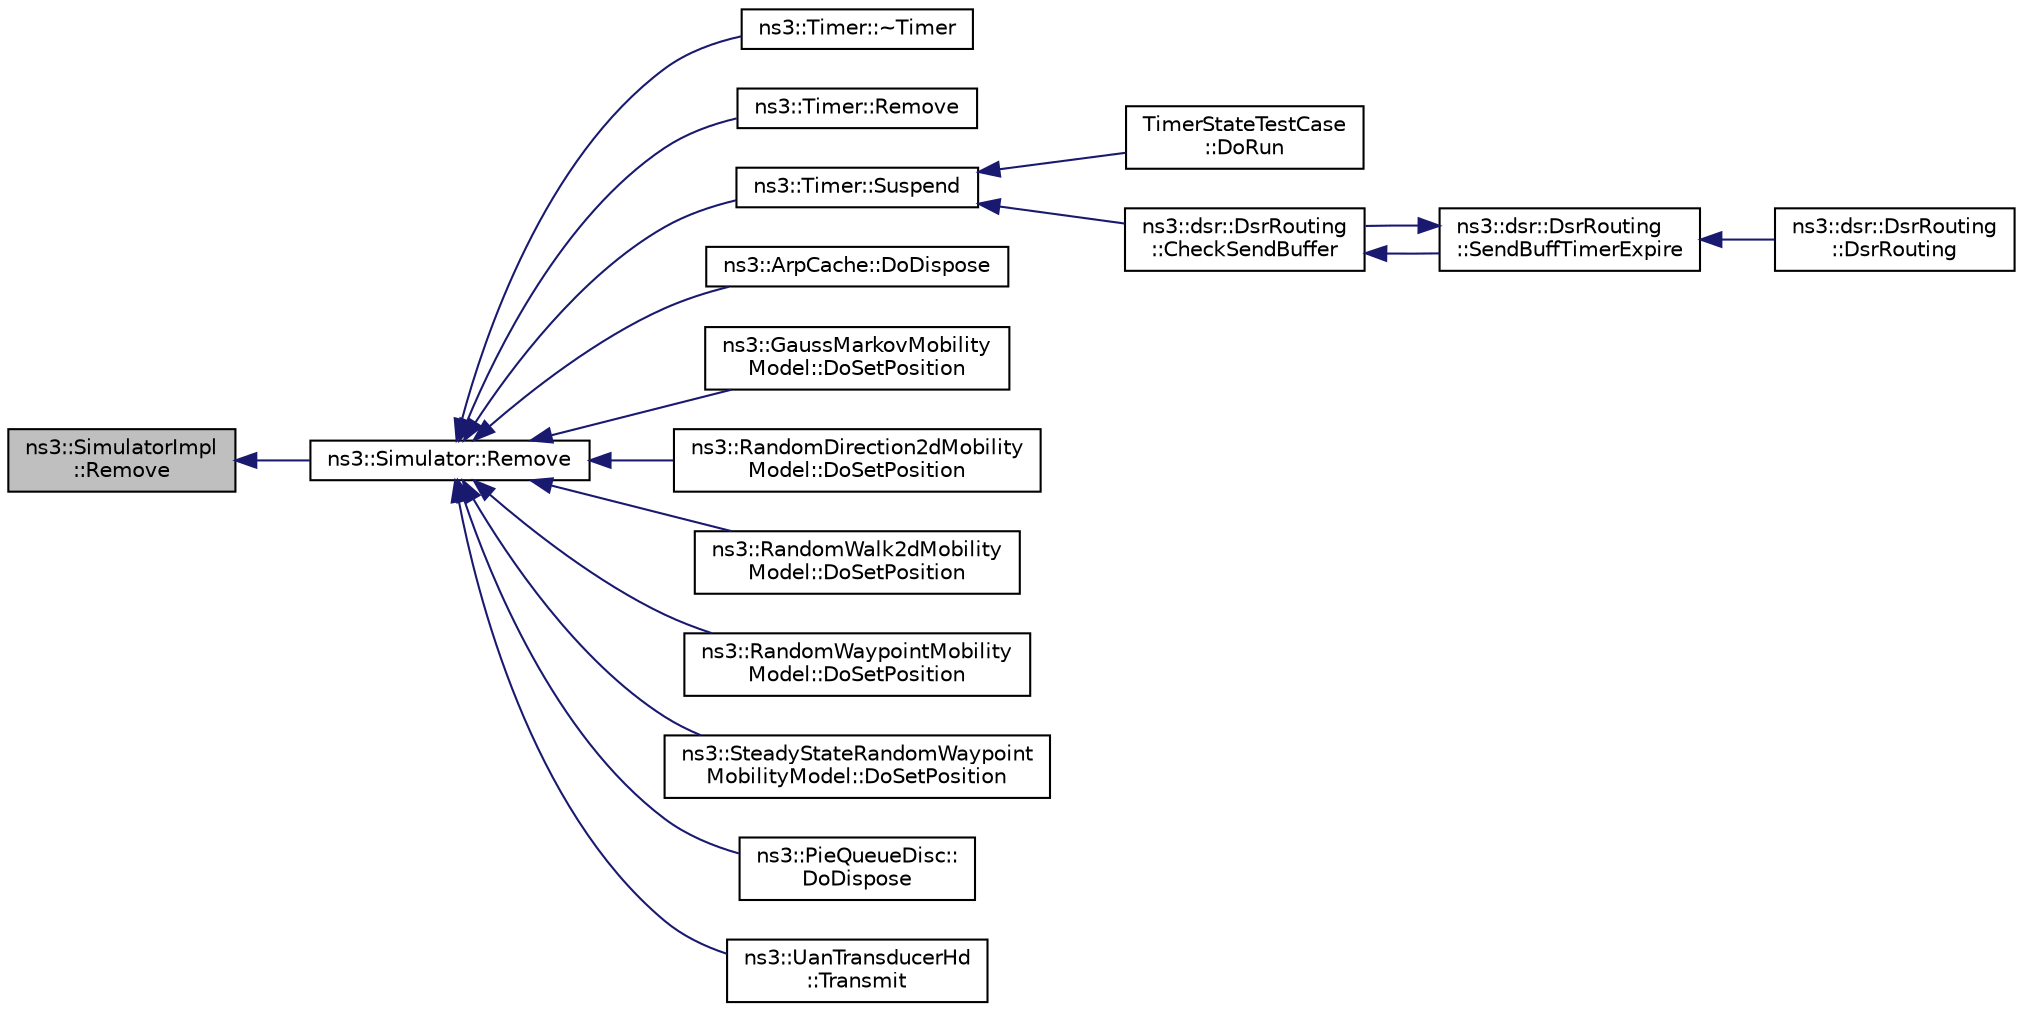 digraph "ns3::SimulatorImpl::Remove"
{
  edge [fontname="Helvetica",fontsize="10",labelfontname="Helvetica",labelfontsize="10"];
  node [fontname="Helvetica",fontsize="10",shape=record];
  rankdir="LR";
  Node1 [label="ns3::SimulatorImpl\l::Remove",height=0.2,width=0.4,color="black", fillcolor="grey75", style="filled", fontcolor="black"];
  Node1 -> Node2 [dir="back",color="midnightblue",fontsize="10",style="solid"];
  Node2 [label="ns3::Simulator::Remove",height=0.2,width=0.4,color="black", fillcolor="white", style="filled",URL="$d7/deb/classns3_1_1Simulator.html#ae30cacdda6cd0d5d62a8f2097b320506"];
  Node2 -> Node3 [dir="back",color="midnightblue",fontsize="10",style="solid"];
  Node3 [label="ns3::Timer::~Timer",height=0.2,width=0.4,color="black", fillcolor="white", style="filled",URL="$d0/d3e/classns3_1_1Timer.html#a28be7e74382598fc10b3f4424c62bb41"];
  Node2 -> Node4 [dir="back",color="midnightblue",fontsize="10",style="solid"];
  Node4 [label="ns3::Timer::Remove",height=0.2,width=0.4,color="black", fillcolor="white", style="filled",URL="$d0/d3e/classns3_1_1Timer.html#a212c946d8b077413171d019f2adc42b5"];
  Node2 -> Node5 [dir="back",color="midnightblue",fontsize="10",style="solid"];
  Node5 [label="ns3::Timer::Suspend",height=0.2,width=0.4,color="black", fillcolor="white", style="filled",URL="$d0/d3e/classns3_1_1Timer.html#a168f973f4c60fbeb1580d4734f91e049"];
  Node5 -> Node6 [dir="back",color="midnightblue",fontsize="10",style="solid"];
  Node6 [label="TimerStateTestCase\l::DoRun",height=0.2,width=0.4,color="black", fillcolor="white", style="filled",URL="$d9/dfc/classTimerStateTestCase.html#a879d8ef21299859ba79ae1179024991e",tooltip="Implementation to actually run this TestCase. "];
  Node5 -> Node7 [dir="back",color="midnightblue",fontsize="10",style="solid"];
  Node7 [label="ns3::dsr::DsrRouting\l::CheckSendBuffer",height=0.2,width=0.4,color="black", fillcolor="white", style="filled",URL="$df/d32/classns3_1_1dsr_1_1DsrRouting.html#a03ace9023e9fe58434dc004123c7d9e0",tooltip="Check the send buffer of packets with route when send buffer timer expire. "];
  Node7 -> Node8 [dir="back",color="midnightblue",fontsize="10",style="solid"];
  Node8 [label="ns3::dsr::DsrRouting\l::SendBuffTimerExpire",height=0.2,width=0.4,color="black", fillcolor="white", style="filled",URL="$df/d32/classns3_1_1dsr_1_1DsrRouting.html#a10273aec775b5cf12eafb03ee46c4397",tooltip="The send buffer timer expire. "];
  Node8 -> Node9 [dir="back",color="midnightblue",fontsize="10",style="solid"];
  Node9 [label="ns3::dsr::DsrRouting\l::DsrRouting",height=0.2,width=0.4,color="black", fillcolor="white", style="filled",URL="$df/d32/classns3_1_1dsr_1_1DsrRouting.html#a3b686bd293d4bd096180a1996171ccd1",tooltip="Constructor. "];
  Node8 -> Node7 [dir="back",color="midnightblue",fontsize="10",style="solid"];
  Node2 -> Node10 [dir="back",color="midnightblue",fontsize="10",style="solid"];
  Node10 [label="ns3::ArpCache::DoDispose",height=0.2,width=0.4,color="black", fillcolor="white", style="filled",URL="$d4/d81/classns3_1_1ArpCache.html#a82e8920743f9de62133e2b43071a171b"];
  Node2 -> Node11 [dir="back",color="midnightblue",fontsize="10",style="solid"];
  Node11 [label="ns3::GaussMarkovMobility\lModel::DoSetPosition",height=0.2,width=0.4,color="black", fillcolor="white", style="filled",URL="$db/dd2/classns3_1_1GaussMarkovMobilityModel.html#abe13b92e3c92adfff7aee6cbb6b52f26"];
  Node2 -> Node12 [dir="back",color="midnightblue",fontsize="10",style="solid"];
  Node12 [label="ns3::RandomDirection2dMobility\lModel::DoSetPosition",height=0.2,width=0.4,color="black", fillcolor="white", style="filled",URL="$dc/d1a/classns3_1_1RandomDirection2dMobilityModel.html#ae35094b50443320f1ebab5beed22cc34"];
  Node2 -> Node13 [dir="back",color="midnightblue",fontsize="10",style="solid"];
  Node13 [label="ns3::RandomWalk2dMobility\lModel::DoSetPosition",height=0.2,width=0.4,color="black", fillcolor="white", style="filled",URL="$d9/d99/classns3_1_1RandomWalk2dMobilityModel.html#a208225b18028947d3153166926fe6811"];
  Node2 -> Node14 [dir="back",color="midnightblue",fontsize="10",style="solid"];
  Node14 [label="ns3::RandomWaypointMobility\lModel::DoSetPosition",height=0.2,width=0.4,color="black", fillcolor="white", style="filled",URL="$d4/d09/classns3_1_1RandomWaypointMobilityModel.html#aaa7ec1c8816486310082042724e3d76b"];
  Node2 -> Node15 [dir="back",color="midnightblue",fontsize="10",style="solid"];
  Node15 [label="ns3::SteadyStateRandomWaypoint\lMobilityModel::DoSetPosition",height=0.2,width=0.4,color="black", fillcolor="white", style="filled",URL="$d9/d91/classns3_1_1SteadyStateRandomWaypointMobilityModel.html#a2ffb24cd477f0a23487e914ca50366bc"];
  Node2 -> Node16 [dir="back",color="midnightblue",fontsize="10",style="solid"];
  Node16 [label="ns3::PieQueueDisc::\lDoDispose",height=0.2,width=0.4,color="black", fillcolor="white", style="filled",URL="$da/d04/classns3_1_1PieQueueDisc.html#a8753e73c53483d005228c173cec22de9",tooltip="Dispose of the object. "];
  Node2 -> Node17 [dir="back",color="midnightblue",fontsize="10",style="solid"];
  Node17 [label="ns3::UanTransducerHd\l::Transmit",height=0.2,width=0.4,color="black", fillcolor="white", style="filled",URL="$d6/d7a/classns3_1_1UanTransducerHd.html#a59d45284062693608322f87618525cd5"];
}
